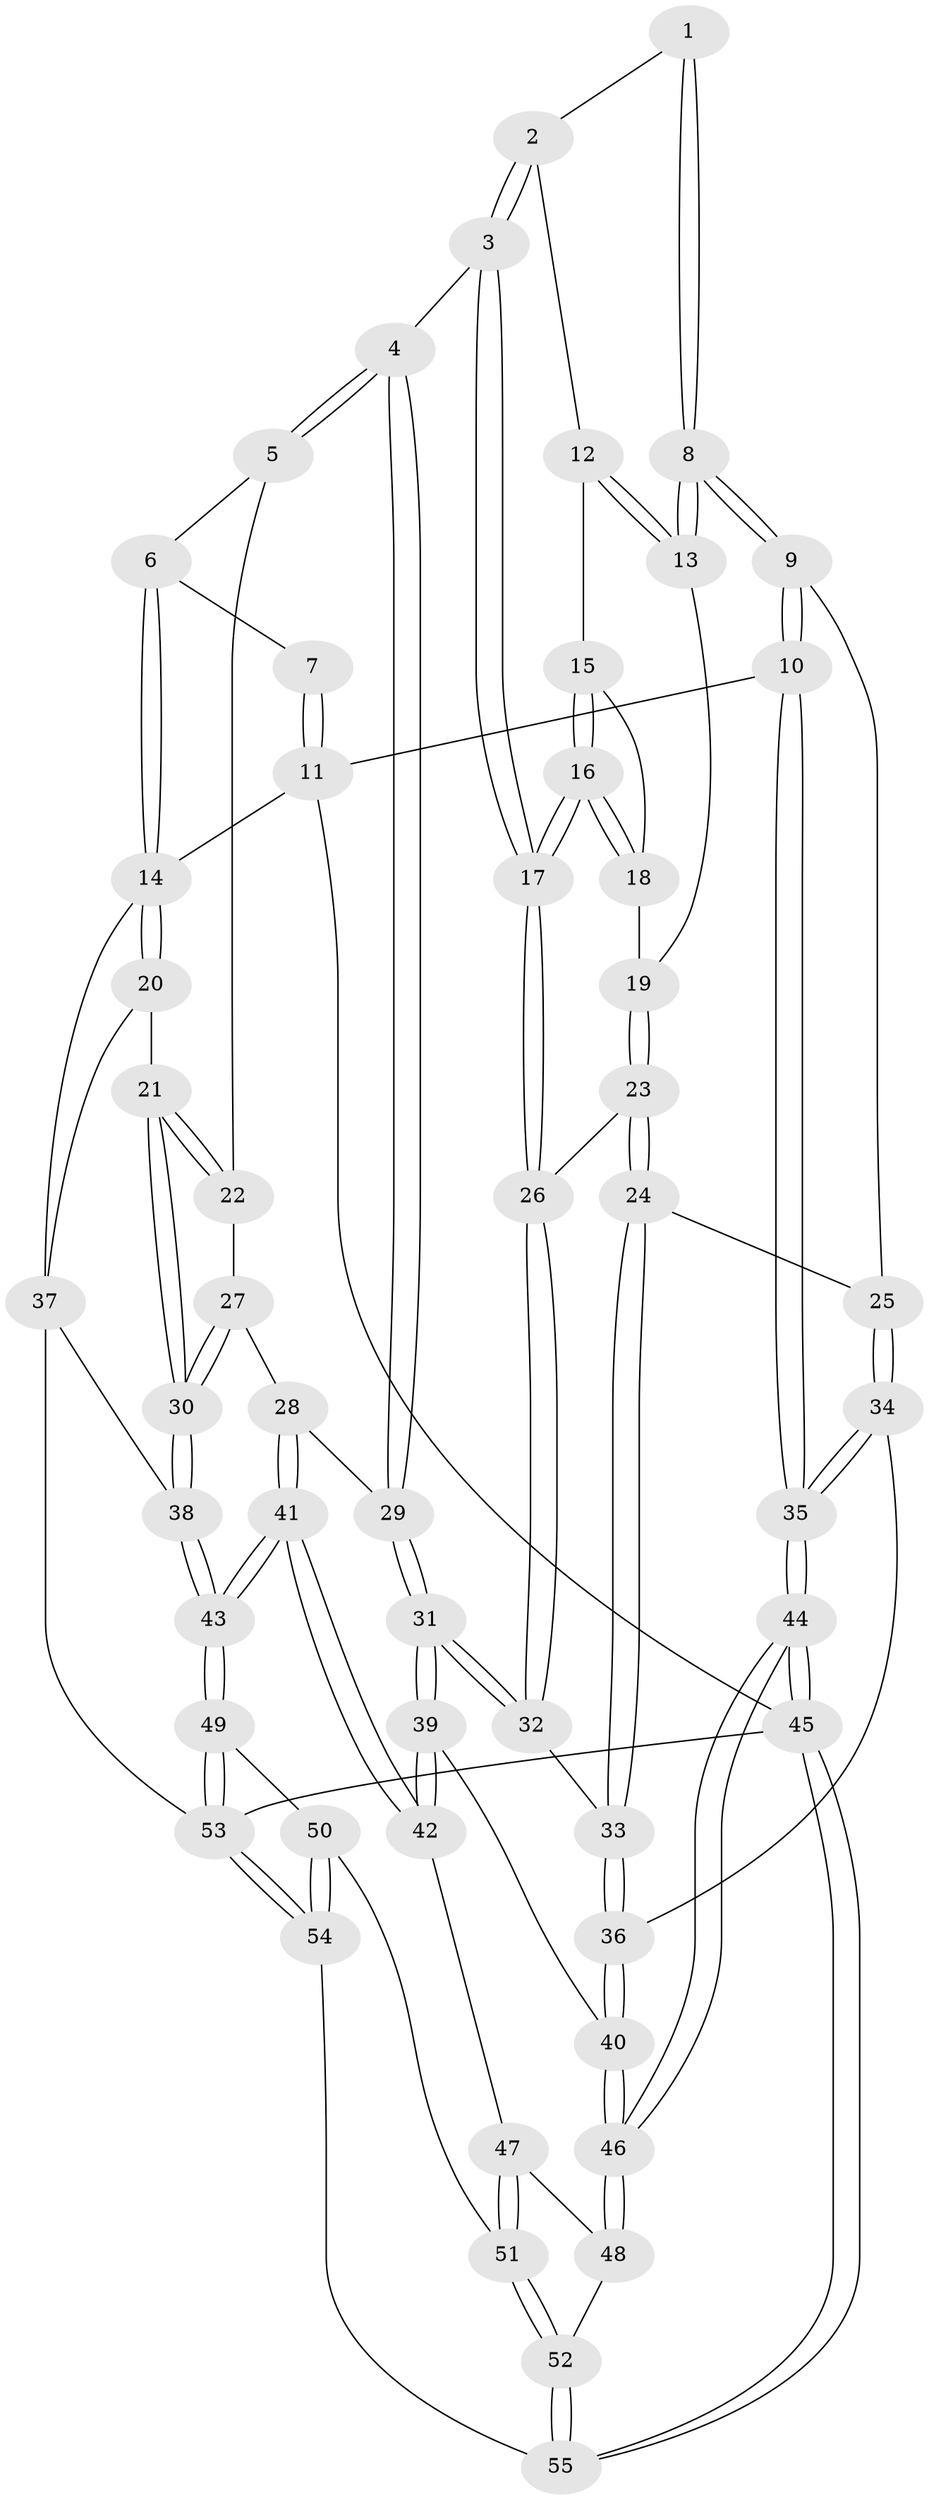 // Generated by graph-tools (version 1.1) at 2025/03/03/09/25 03:03:19]
// undirected, 55 vertices, 134 edges
graph export_dot {
graph [start="1"]
  node [color=gray90,style=filled];
  1 [pos="+0.1806339827953455+0.07755931028855127"];
  2 [pos="+0.18578470953659762+0.08098518464507462"];
  3 [pos="+0.5136949137326942+0.10799015713449939"];
  4 [pos="+0.5336748199923492+0.0985410106465144"];
  5 [pos="+0.5986281791186293+0"];
  6 [pos="+0.6159754060512405+0"];
  7 [pos="+0.005599162199076796+0"];
  8 [pos="+0+0.22628364569232962"];
  9 [pos="+0+0.2281089916302894"];
  10 [pos="+0+0.22995005477604563"];
  11 [pos="+0+0"];
  12 [pos="+0.19617181541898246+0.16632160970365523"];
  13 [pos="+0.11666835014393209+0.2531236516776228"];
  14 [pos="+1+0"];
  15 [pos="+0.20136537785622866+0.17274526908883867"];
  16 [pos="+0.32480872518958176+0.25056587916121187"];
  17 [pos="+0.3470638647475629+0.26191500740899837"];
  18 [pos="+0.202039038582657+0.22467413760837476"];
  19 [pos="+0.16048897284949085+0.2805974360406669"];
  20 [pos="+1+0.18696234080971952"];
  21 [pos="+0.9911338666934926+0.23273198259082412"];
  22 [pos="+0.892700582566889+0.21379768301582985"];
  23 [pos="+0.21986279199557285+0.34222943561615426"];
  24 [pos="+0.212272518237634+0.36395618574847854"];
  25 [pos="+0.13222966705879585+0.38919317983271384"];
  26 [pos="+0.34228879163002995+0.269988814976039"];
  27 [pos="+0.8275230917210208+0.29862060599676116"];
  28 [pos="+0.6486524366245925+0.40194574444610187"];
  29 [pos="+0.6084764347657889+0.36091957750742437"];
  30 [pos="+0.8780980576593358+0.522705674816826"];
  31 [pos="+0.4143414349087506+0.4760190007405157"];
  32 [pos="+0.3746578887998258+0.3990564673392222"];
  33 [pos="+0.23275724607538142+0.4319312596614969"];
  34 [pos="+0.022510103766729263+0.5029884071838716"];
  35 [pos="+0+0.5829927474469742"];
  36 [pos="+0.24148266065750584+0.5124989225432591"];
  37 [pos="+1+0.6786757497924486"];
  38 [pos="+0.8474059246689197+0.6679034962590464"];
  39 [pos="+0.364861987147501+0.5969406938449321"];
  40 [pos="+0.28819861087504894+0.5679331407610021"];
  41 [pos="+0.783024897154138+0.680864770852255"];
  42 [pos="+0.3773936896402314+0.6181462545545019"];
  43 [pos="+0.7876870371616013+0.6848403349375719"];
  44 [pos="+0+0.7993177038334274"];
  45 [pos="+0+1"];
  46 [pos="+0+0.7799868565855648"];
  47 [pos="+0.34601907745829685+0.7330907443676958"];
  48 [pos="+0.16015447826040083+0.8065536197953215"];
  49 [pos="+0.7606108143177974+0.7609233357342287"];
  50 [pos="+0.5118693418771809+0.8996447118480229"];
  51 [pos="+0.4073671786540733+0.8677043263268464"];
  52 [pos="+0.297861304117429+0.9662107034642203"];
  53 [pos="+0.8627399294155172+1"];
  54 [pos="+0.5061024709160035+1"];
  55 [pos="+0.22521395026299687+1"];
  1 -- 2;
  1 -- 8;
  1 -- 8;
  2 -- 3;
  2 -- 3;
  2 -- 12;
  3 -- 4;
  3 -- 17;
  3 -- 17;
  4 -- 5;
  4 -- 5;
  4 -- 29;
  4 -- 29;
  5 -- 6;
  5 -- 22;
  6 -- 7;
  6 -- 14;
  6 -- 14;
  7 -- 11;
  7 -- 11;
  8 -- 9;
  8 -- 9;
  8 -- 13;
  8 -- 13;
  9 -- 10;
  9 -- 10;
  9 -- 25;
  10 -- 11;
  10 -- 35;
  10 -- 35;
  11 -- 14;
  11 -- 45;
  12 -- 13;
  12 -- 13;
  12 -- 15;
  13 -- 19;
  14 -- 20;
  14 -- 20;
  14 -- 37;
  15 -- 16;
  15 -- 16;
  15 -- 18;
  16 -- 17;
  16 -- 17;
  16 -- 18;
  16 -- 18;
  17 -- 26;
  17 -- 26;
  18 -- 19;
  19 -- 23;
  19 -- 23;
  20 -- 21;
  20 -- 37;
  21 -- 22;
  21 -- 22;
  21 -- 30;
  21 -- 30;
  22 -- 27;
  23 -- 24;
  23 -- 24;
  23 -- 26;
  24 -- 25;
  24 -- 33;
  24 -- 33;
  25 -- 34;
  25 -- 34;
  26 -- 32;
  26 -- 32;
  27 -- 28;
  27 -- 30;
  27 -- 30;
  28 -- 29;
  28 -- 41;
  28 -- 41;
  29 -- 31;
  29 -- 31;
  30 -- 38;
  30 -- 38;
  31 -- 32;
  31 -- 32;
  31 -- 39;
  31 -- 39;
  32 -- 33;
  33 -- 36;
  33 -- 36;
  34 -- 35;
  34 -- 35;
  34 -- 36;
  35 -- 44;
  35 -- 44;
  36 -- 40;
  36 -- 40;
  37 -- 38;
  37 -- 53;
  38 -- 43;
  38 -- 43;
  39 -- 40;
  39 -- 42;
  39 -- 42;
  40 -- 46;
  40 -- 46;
  41 -- 42;
  41 -- 42;
  41 -- 43;
  41 -- 43;
  42 -- 47;
  43 -- 49;
  43 -- 49;
  44 -- 45;
  44 -- 45;
  44 -- 46;
  44 -- 46;
  45 -- 55;
  45 -- 55;
  45 -- 53;
  46 -- 48;
  46 -- 48;
  47 -- 48;
  47 -- 51;
  47 -- 51;
  48 -- 52;
  49 -- 50;
  49 -- 53;
  49 -- 53;
  50 -- 51;
  50 -- 54;
  50 -- 54;
  51 -- 52;
  51 -- 52;
  52 -- 55;
  52 -- 55;
  53 -- 54;
  53 -- 54;
  54 -- 55;
}

